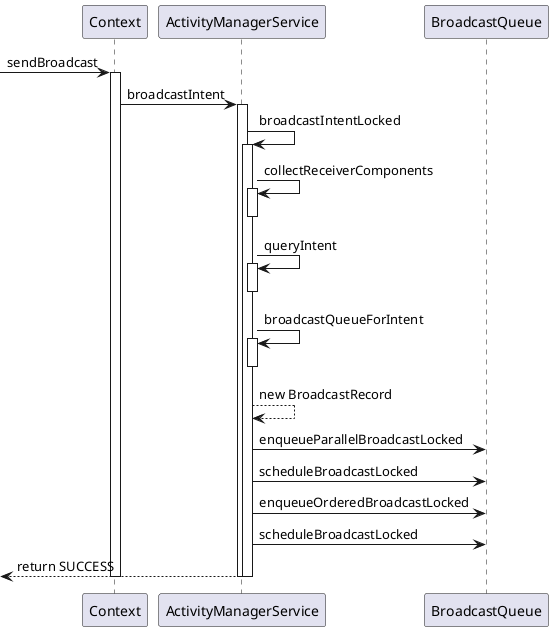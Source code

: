 @startuml SendBroadcast
[-> Context: sendBroadcast
activate Context
Context -> ActivityManagerService ++: broadcastIntent
ActivityManagerService -> ActivityManagerService ++: broadcastIntentLocked
ActivityManagerService -> ActivityManagerService ++: collectReceiverComponents
deactivate ActivityManagerService
ActivityManagerService -> ActivityManagerService ++: queryIntent
deactivate ActivityManagerService
ActivityManagerService -> ActivityManagerService ++: broadcastQueueForIntent
deactivate ActivityManagerService
ActivityManagerService --> ActivityManagerService: new BroadcastRecord 
ActivityManagerService -> BroadcastQueue: enqueueParallelBroadcastLocked
ActivityManagerService -> BroadcastQueue: scheduleBroadcastLocked
ActivityManagerService -> BroadcastQueue: enqueueOrderedBroadcastLocked
ActivityManagerService -> BroadcastQueue: scheduleBroadcastLocked
ActivityManagerService -->[: return SUCCESS
deactivate ActivityManagerService
deactivate ActivityManagerService
deactivate Context
@enduml

@startuml SendRegisteredBroadcast2
ActivityManagerService -> BroadcastQueue: enqueueOrderedBroadcastLocked
ActivityManagerService -> BroadcastQueue: scheduleBroadcastLocked
BroadcastQueue -> BroadcastQueue ++: processNextBroadcast
BroadcastQueue -> BroadcastQueue ++: processNextBroadcastLocked
BroadcastQueue -> BroadcastQueue ++: deliverToRegisteredReceiverLocked
BroadcastQueue -> BroadcastQueue ++: performReceiveLocked
BroadcastQueue -> ApplicationThread --:   scheduleRegisteredReceiver 
deactivate BroadcastQueue
deactivate BroadcastQueue
deactivate BroadcastQueue
deactivate BroadcastQueue

activate ApplicationThread
ApplicationThread -> ReceiverDispatcher ++: performReceive
ReceiverDispatcher --> Args **: new 
ReceiverDispatcher -> Args --:  post
activate Args
deactivate ApplicationThread

Args -> BroadcastReceiver: setPendingResult
Args -> BroadcastReceiver ++: onReceive
return
Args -> Args ++: sendFinished
Args -> ActivityManagerService --: finishReceiver
activate ActivityManagerService
deactivate Args

ActivityManagerService -> BroadcastQueue ++: finishReceiverLocked
return
@enduml

@startuml SendRegisteredBroadcast
[-> Context: sendBroadcast
activate Context
Context -> ActivityManagerService ++: broadcastIntent
ActivityManagerService -> ActivityManagerService ++: broadcastIntentLocked
ActivityManagerService -> ActivityManagerService ++: collectReceiverComponents
deactivate ActivityManagerService
ActivityManagerService -> ActivityManagerService ++: queryIntent
deactivate ActivityManagerService
ActivityManagerService -> ActivityManagerService ++: broadcastQueueForIntent
deactivate ActivityManagerService
ActivityManagerService --> ActivityManagerService: new BroadcastRecord 
ActivityManagerService -> BroadcastQueue: enqueueParallelBroadcastLocked
ActivityManagerService -> BroadcastQueue --:    scheduleBroadcastLocked
deactivate ActivityManagerService
deactivate Context

activate BroadcastQueue
BroadcastQueue -> BroadcastQueue ++: processNextBroadcast
BroadcastQueue -> BroadcastQueue ++: processNextBroadcastLocked
BroadcastQueue -> BroadcastQueue ++: deliverToRegisteredReceiverLocked
BroadcastQueue -> BroadcastQueue ++: performReceiveLocked
BroadcastQueue -> ApplicationThread --:   scheduleRegisteredReceiver 
deactivate BroadcastQueue
deactivate BroadcastQueue
deactivate BroadcastQueue
deactivate BroadcastQueue

activate ApplicationThread
ApplicationThread -> ReceiverDispatcher ++: performReceive
ReceiverDispatcher --> Args **: new 
ReceiverDispatcher -> Args --:  post
activate Args
deactivate ApplicationThread

Args -> BroadcastReceiver: setPendingResult
Args -> BroadcastReceiver ++: onReceive
return
Args -> BroadcastReceiver ++: sendFinished
BroadcastReceiver -> ActivityManagerService --: finishReceiver
activate ActivityManagerService
deactivate Args

ActivityManagerService -> BroadcastQueue ++: finishReceiverLocked
return
@enduml

@startuml sendOrderedBroadcast
ActivityManagerService -> BroadcastQueue: enqueueOrderedBroadcastLocked
ActivityManagerService -> BroadcastQueue: scheduleBroadcastLocked
BroadcastQueue -> BroadcastQueue ++: processNextBroadcast
BroadcastQueue -> BroadcastQueue ++: processNextBroadcastLocked
BroadcastQueue -> BroadcastQueue ++: processCurBroadcastLocked
BroadcastQueue -> ApplicationThread --:   scheduleReceiver
deactivate BroadcastQueue
deactivate BroadcastQueue
deactivate BroadcastQueue
activate ApplicationThread
ApplicationThread --> ApplicationThread: new ReceiverData
' activate ApplicationThread
ApplicationThread -> ActivityThread --:   handleReceiver
activate ActivityThread
ActivityThread -> BroadcastReceiver: setPendingResult
ActivityThread -> BroadcastReceiver ++: onReceive
return
ActivityThread -> BroadcastReceiver ++: sendFinished
BroadcastReceiver -> ActivityManagerService --: finishReceiver
activate ActivityManagerService
deactivate ActivityThread

ActivityManagerService -> BroadcastQueue ++: finishReceiverLocked
return
@enduml

@startuml registerBroadcast
[-> ContextImpl: registerReceiver
ContextImpl -> ContextImpl ++: registerReceiverInternal
ContextImpl -> LoadedApk ++: getReceiverDispatcher
LoadedApk -->  LoadedApk: new receiverDispatcher
return IIntentReceiver
ContextImpl -> ActivityManagerService ++: registerReceiver
ActivityManagerService --> ActivityManagerService: new BroadcastFilter
ActivityManagerService -> IntentResolver ++: addFilter
return
opt AllSticky != null
ActivityManagerService -> ActivityManagerService ++: broadcastQueueForIntent
deactivate ActivityManagerService
ActivityManagerService --> ActivityManagerService: new BroadcastRecord 
ActivityManagerService -> BroadcastQueue: enqueueParallelBroadcastLocked
ActivityManagerService -> BroadcastQueue: scheduleBroadcastsLocked
end
ActivityManagerService --> ContextImpl --: return sticky
ContextImpl -->[: return sticky
deactivate ContextImpl
@enduml

@startuml startActivity
[->ActivityThread: main
activate ActivityThread
participant ApplicationThread
ActivityThread -> ActivityThread ++: attach
ActivityThread -> ActivityManagerService --:   attachApplication
deactivate ActivityThread

activate ActivityManagerService
ActivityManagerService -> ActivityManagerService ++: attachApplicationLocked
ActivityManagerService -> BroadcastQueue ++: sendPendingBroadcastsLocked
BroadcastQueue -> BroadcastQueue ++: processCurBroadcastLocked
BroadcastQueue -> ApplicationThread --: scheduleReceiver
deactivate BroadcastQueue
deactivate ActivityManagerService
deactivate ActivityManagerService
activate ApplicationThread
ApplicationThread --> ApplicationThread: new ReceiverData
ApplicationThread -> ActivityThread --:  handleReceiver
deactivate ApplicationThread
deactivate ApplicationThread
@enduml
